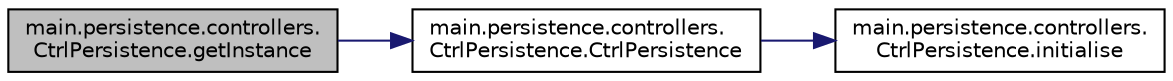 digraph "main.persistence.controllers.CtrlPersistence.getInstance"
{
 // INTERACTIVE_SVG=YES
 // LATEX_PDF_SIZE
  edge [fontname="Helvetica",fontsize="10",labelfontname="Helvetica",labelfontsize="10"];
  node [fontname="Helvetica",fontsize="10",shape=record];
  rankdir="LR";
  Node1 [label="main.persistence.controllers.\lCtrlPersistence.getInstance",height=0.2,width=0.4,color="black", fillcolor="grey75", style="filled", fontcolor="black",tooltip=" "];
  Node1 -> Node2 [color="midnightblue",fontsize="10",style="solid",fontname="Helvetica"];
  Node2 [label="main.persistence.controllers.\lCtrlPersistence.CtrlPersistence",height=0.2,width=0.4,color="black", fillcolor="white", style="filled",URL="$classmain_1_1persistence_1_1controllers_1_1CtrlPersistence.html#a4451ebabb17f70ddeb7919bd8bec3592",tooltip=" "];
  Node2 -> Node3 [color="midnightblue",fontsize="10",style="solid",fontname="Helvetica"];
  Node3 [label="main.persistence.controllers.\lCtrlPersistence.initialise",height=0.2,width=0.4,color="black", fillcolor="white", style="filled",URL="$classmain_1_1persistence_1_1controllers_1_1CtrlPersistence.html#aebcdde9a50dfe2f97b7a66e0282e4bc0",tooltip=" "];
}
